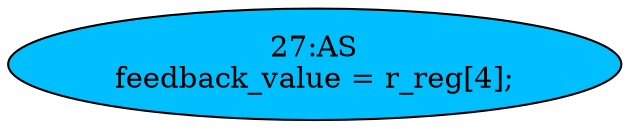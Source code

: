 strict digraph "" {
	node [label="\N"];
	"27:AS"	[ast="<pyverilog.vparser.ast.Assign object at 0x7f407b1e0510>",
		def_var="['feedback_value']",
		fillcolor=deepskyblue,
		label="27:AS
feedback_value = r_reg[4];",
		statements="[]",
		style=filled,
		typ=Assign,
		use_var="['r_reg']"];
}
